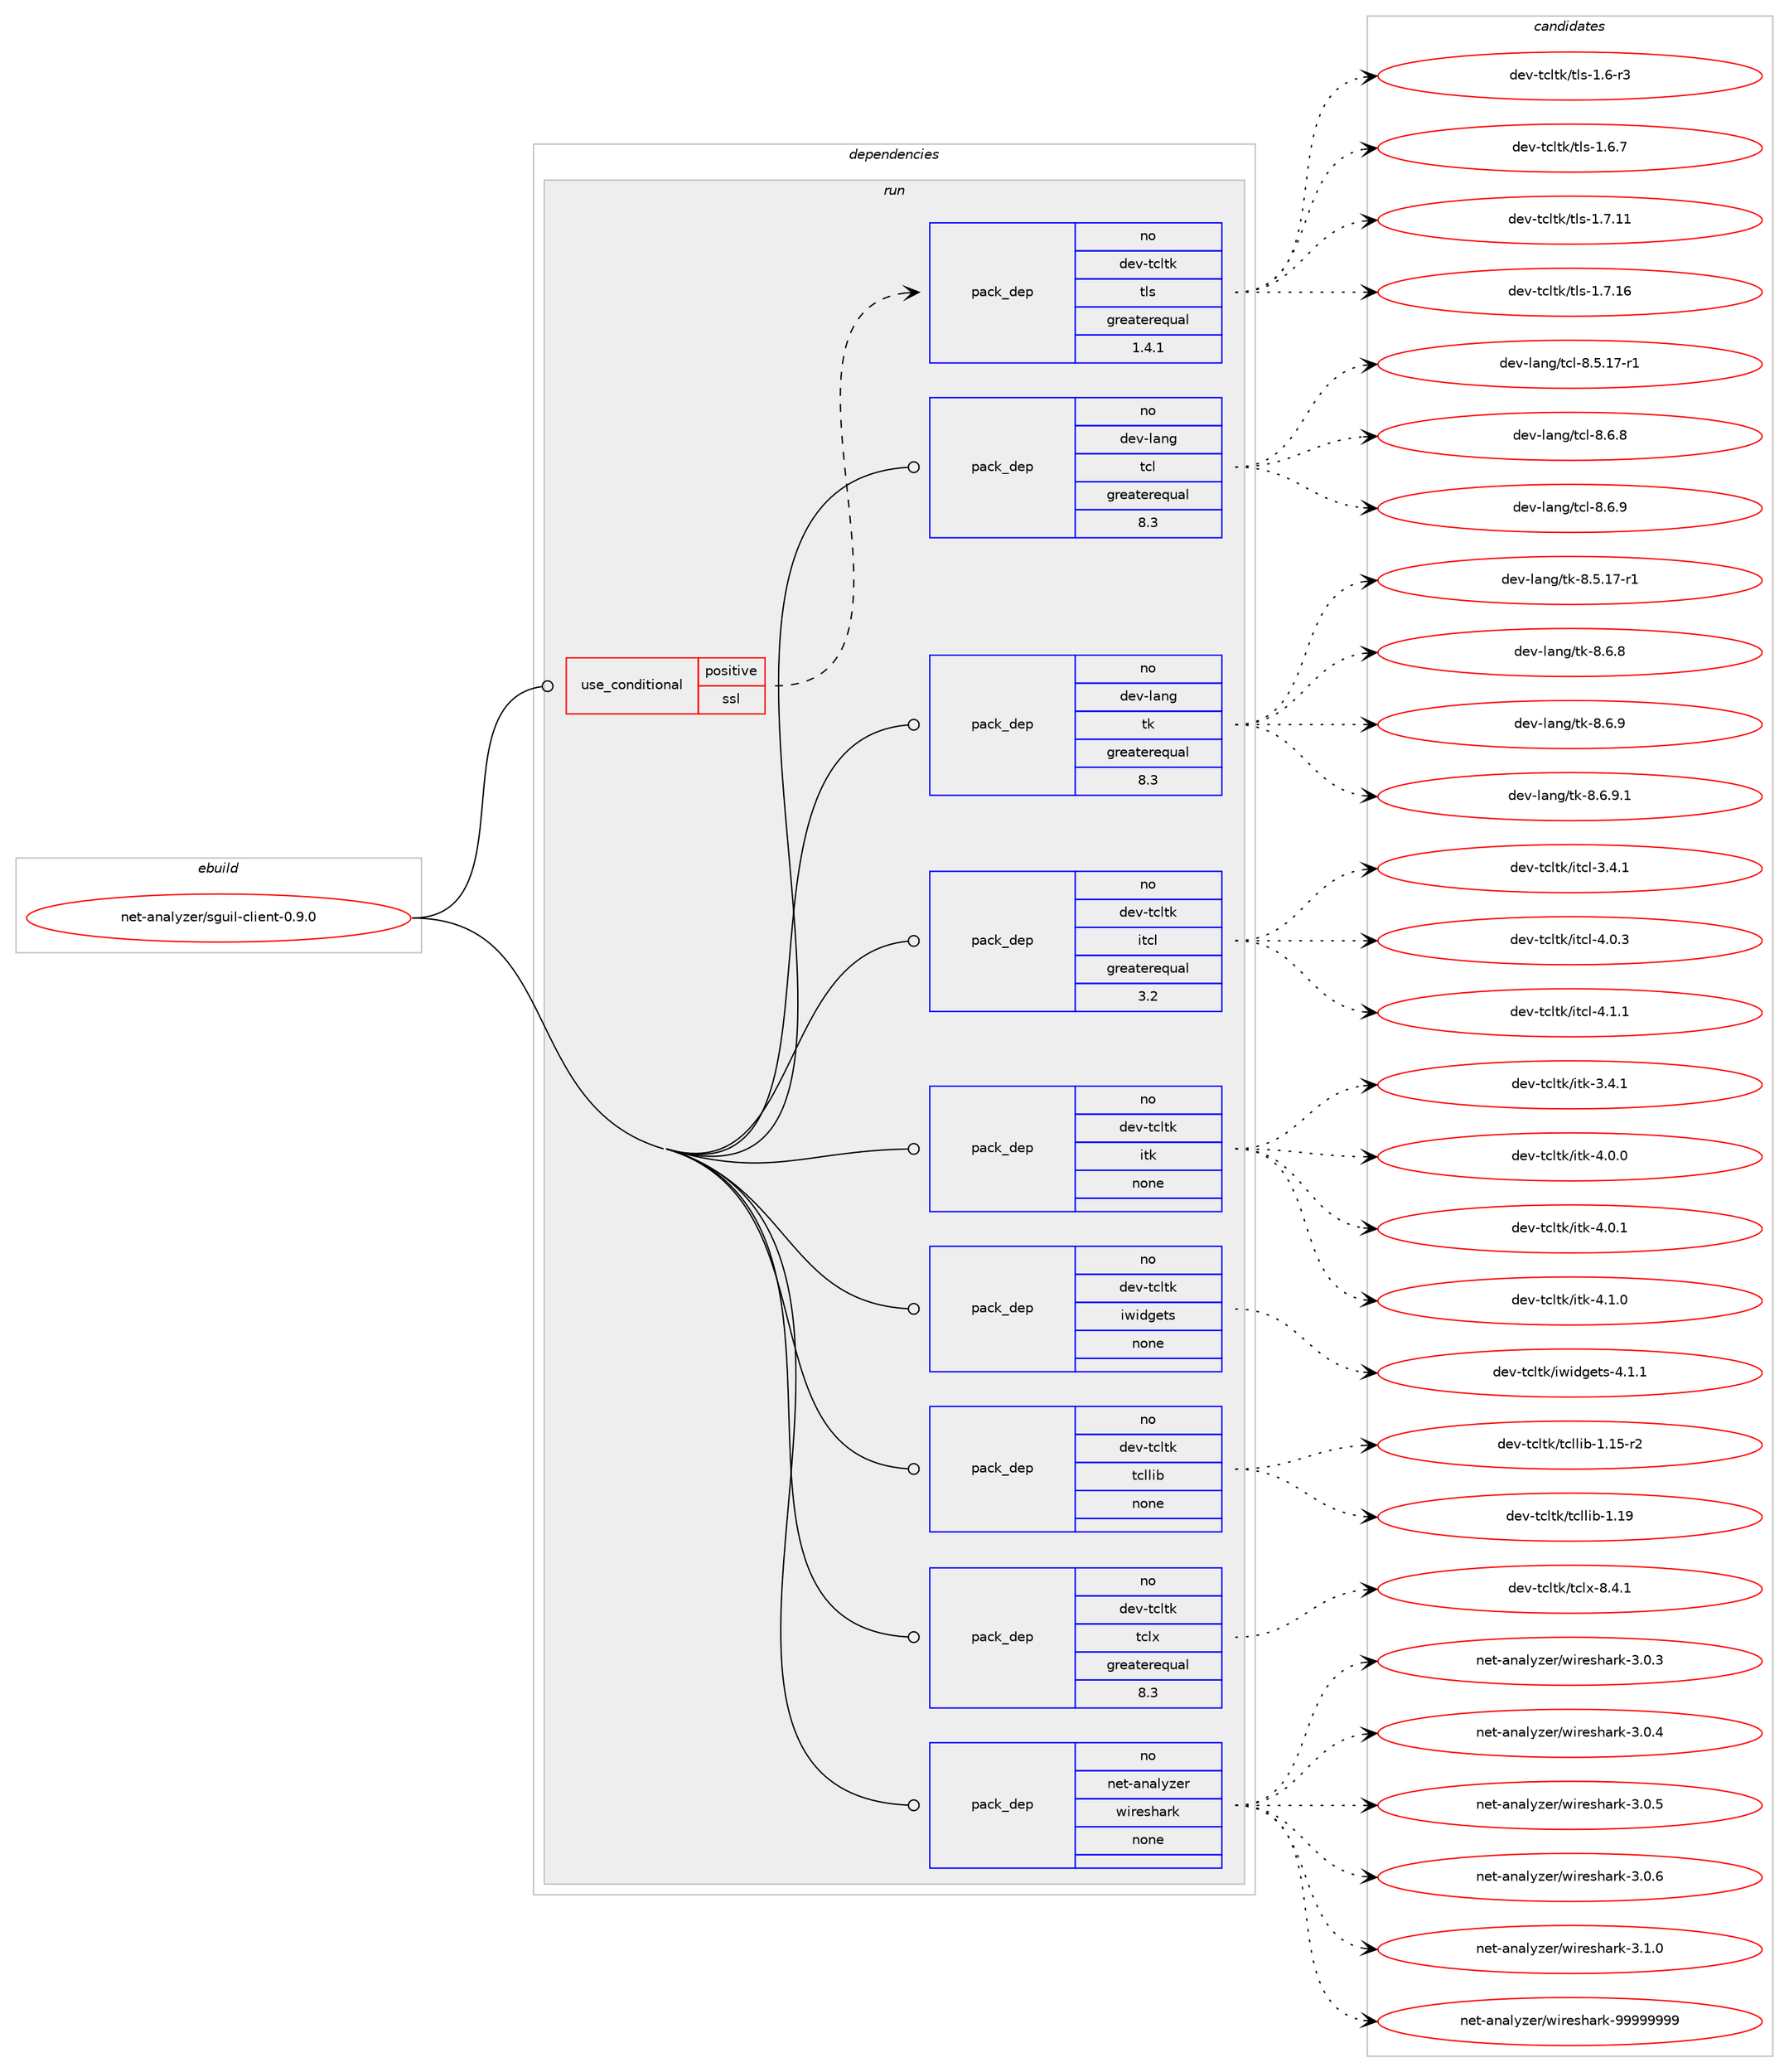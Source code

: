 digraph prolog {

# *************
# Graph options
# *************

newrank=true;
concentrate=true;
compound=true;
graph [rankdir=LR,fontname=Helvetica,fontsize=10,ranksep=1.5];#, ranksep=2.5, nodesep=0.2];
edge  [arrowhead=vee];
node  [fontname=Helvetica,fontsize=10];

# **********
# The ebuild
# **********

subgraph cluster_leftcol {
color=gray;
rank=same;
label=<<i>ebuild</i>>;
id [label="net-analyzer/sguil-client-0.9.0", color=red, width=4, href="../net-analyzer/sguil-client-0.9.0.svg"];
}

# ****************
# The dependencies
# ****************

subgraph cluster_midcol {
color=gray;
label=<<i>dependencies</i>>;
subgraph cluster_compile {
fillcolor="#eeeeee";
style=filled;
label=<<i>compile</i>>;
}
subgraph cluster_compileandrun {
fillcolor="#eeeeee";
style=filled;
label=<<i>compile and run</i>>;
}
subgraph cluster_run {
fillcolor="#eeeeee";
style=filled;
label=<<i>run</i>>;
subgraph cond198488 {
dependency815788 [label=<<TABLE BORDER="0" CELLBORDER="1" CELLSPACING="0" CELLPADDING="4"><TR><TD ROWSPAN="3" CELLPADDING="10">use_conditional</TD></TR><TR><TD>positive</TD></TR><TR><TD>ssl</TD></TR></TABLE>>, shape=none, color=red];
subgraph pack603043 {
dependency815789 [label=<<TABLE BORDER="0" CELLBORDER="1" CELLSPACING="0" CELLPADDING="4" WIDTH="220"><TR><TD ROWSPAN="6" CELLPADDING="30">pack_dep</TD></TR><TR><TD WIDTH="110">no</TD></TR><TR><TD>dev-tcltk</TD></TR><TR><TD>tls</TD></TR><TR><TD>greaterequal</TD></TR><TR><TD>1.4.1</TD></TR></TABLE>>, shape=none, color=blue];
}
dependency815788:e -> dependency815789:w [weight=20,style="dashed",arrowhead="vee"];
}
id:e -> dependency815788:w [weight=20,style="solid",arrowhead="odot"];
subgraph pack603044 {
dependency815790 [label=<<TABLE BORDER="0" CELLBORDER="1" CELLSPACING="0" CELLPADDING="4" WIDTH="220"><TR><TD ROWSPAN="6" CELLPADDING="30">pack_dep</TD></TR><TR><TD WIDTH="110">no</TD></TR><TR><TD>dev-lang</TD></TR><TR><TD>tcl</TD></TR><TR><TD>greaterequal</TD></TR><TR><TD>8.3</TD></TR></TABLE>>, shape=none, color=blue];
}
id:e -> dependency815790:w [weight=20,style="solid",arrowhead="odot"];
subgraph pack603045 {
dependency815791 [label=<<TABLE BORDER="0" CELLBORDER="1" CELLSPACING="0" CELLPADDING="4" WIDTH="220"><TR><TD ROWSPAN="6" CELLPADDING="30">pack_dep</TD></TR><TR><TD WIDTH="110">no</TD></TR><TR><TD>dev-lang</TD></TR><TR><TD>tk</TD></TR><TR><TD>greaterequal</TD></TR><TR><TD>8.3</TD></TR></TABLE>>, shape=none, color=blue];
}
id:e -> dependency815791:w [weight=20,style="solid",arrowhead="odot"];
subgraph pack603046 {
dependency815792 [label=<<TABLE BORDER="0" CELLBORDER="1" CELLSPACING="0" CELLPADDING="4" WIDTH="220"><TR><TD ROWSPAN="6" CELLPADDING="30">pack_dep</TD></TR><TR><TD WIDTH="110">no</TD></TR><TR><TD>dev-tcltk</TD></TR><TR><TD>itcl</TD></TR><TR><TD>greaterequal</TD></TR><TR><TD>3.2</TD></TR></TABLE>>, shape=none, color=blue];
}
id:e -> dependency815792:w [weight=20,style="solid",arrowhead="odot"];
subgraph pack603047 {
dependency815793 [label=<<TABLE BORDER="0" CELLBORDER="1" CELLSPACING="0" CELLPADDING="4" WIDTH="220"><TR><TD ROWSPAN="6" CELLPADDING="30">pack_dep</TD></TR><TR><TD WIDTH="110">no</TD></TR><TR><TD>dev-tcltk</TD></TR><TR><TD>itk</TD></TR><TR><TD>none</TD></TR><TR><TD></TD></TR></TABLE>>, shape=none, color=blue];
}
id:e -> dependency815793:w [weight=20,style="solid",arrowhead="odot"];
subgraph pack603048 {
dependency815794 [label=<<TABLE BORDER="0" CELLBORDER="1" CELLSPACING="0" CELLPADDING="4" WIDTH="220"><TR><TD ROWSPAN="6" CELLPADDING="30">pack_dep</TD></TR><TR><TD WIDTH="110">no</TD></TR><TR><TD>dev-tcltk</TD></TR><TR><TD>iwidgets</TD></TR><TR><TD>none</TD></TR><TR><TD></TD></TR></TABLE>>, shape=none, color=blue];
}
id:e -> dependency815794:w [weight=20,style="solid",arrowhead="odot"];
subgraph pack603049 {
dependency815795 [label=<<TABLE BORDER="0" CELLBORDER="1" CELLSPACING="0" CELLPADDING="4" WIDTH="220"><TR><TD ROWSPAN="6" CELLPADDING="30">pack_dep</TD></TR><TR><TD WIDTH="110">no</TD></TR><TR><TD>dev-tcltk</TD></TR><TR><TD>tcllib</TD></TR><TR><TD>none</TD></TR><TR><TD></TD></TR></TABLE>>, shape=none, color=blue];
}
id:e -> dependency815795:w [weight=20,style="solid",arrowhead="odot"];
subgraph pack603050 {
dependency815796 [label=<<TABLE BORDER="0" CELLBORDER="1" CELLSPACING="0" CELLPADDING="4" WIDTH="220"><TR><TD ROWSPAN="6" CELLPADDING="30">pack_dep</TD></TR><TR><TD WIDTH="110">no</TD></TR><TR><TD>dev-tcltk</TD></TR><TR><TD>tclx</TD></TR><TR><TD>greaterequal</TD></TR><TR><TD>8.3</TD></TR></TABLE>>, shape=none, color=blue];
}
id:e -> dependency815796:w [weight=20,style="solid",arrowhead="odot"];
subgraph pack603051 {
dependency815797 [label=<<TABLE BORDER="0" CELLBORDER="1" CELLSPACING="0" CELLPADDING="4" WIDTH="220"><TR><TD ROWSPAN="6" CELLPADDING="30">pack_dep</TD></TR><TR><TD WIDTH="110">no</TD></TR><TR><TD>net-analyzer</TD></TR><TR><TD>wireshark</TD></TR><TR><TD>none</TD></TR><TR><TD></TD></TR></TABLE>>, shape=none, color=blue];
}
id:e -> dependency815797:w [weight=20,style="solid",arrowhead="odot"];
}
}

# **************
# The candidates
# **************

subgraph cluster_choices {
rank=same;
color=gray;
label=<<i>candidates</i>>;

subgraph choice603043 {
color=black;
nodesep=1;
choice100101118451169910811610747116108115454946544511451 [label="dev-tcltk/tls-1.6-r3", color=red, width=4,href="../dev-tcltk/tls-1.6-r3.svg"];
choice100101118451169910811610747116108115454946544655 [label="dev-tcltk/tls-1.6.7", color=red, width=4,href="../dev-tcltk/tls-1.6.7.svg"];
choice10010111845116991081161074711610811545494655464949 [label="dev-tcltk/tls-1.7.11", color=red, width=4,href="../dev-tcltk/tls-1.7.11.svg"];
choice10010111845116991081161074711610811545494655464954 [label="dev-tcltk/tls-1.7.16", color=red, width=4,href="../dev-tcltk/tls-1.7.16.svg"];
dependency815789:e -> choice100101118451169910811610747116108115454946544511451:w [style=dotted,weight="100"];
dependency815789:e -> choice100101118451169910811610747116108115454946544655:w [style=dotted,weight="100"];
dependency815789:e -> choice10010111845116991081161074711610811545494655464949:w [style=dotted,weight="100"];
dependency815789:e -> choice10010111845116991081161074711610811545494655464954:w [style=dotted,weight="100"];
}
subgraph choice603044 {
color=black;
nodesep=1;
choice10010111845108971101034711699108455646534649554511449 [label="dev-lang/tcl-8.5.17-r1", color=red, width=4,href="../dev-lang/tcl-8.5.17-r1.svg"];
choice10010111845108971101034711699108455646544656 [label="dev-lang/tcl-8.6.8", color=red, width=4,href="../dev-lang/tcl-8.6.8.svg"];
choice10010111845108971101034711699108455646544657 [label="dev-lang/tcl-8.6.9", color=red, width=4,href="../dev-lang/tcl-8.6.9.svg"];
dependency815790:e -> choice10010111845108971101034711699108455646534649554511449:w [style=dotted,weight="100"];
dependency815790:e -> choice10010111845108971101034711699108455646544656:w [style=dotted,weight="100"];
dependency815790:e -> choice10010111845108971101034711699108455646544657:w [style=dotted,weight="100"];
}
subgraph choice603045 {
color=black;
nodesep=1;
choice100101118451089711010347116107455646534649554511449 [label="dev-lang/tk-8.5.17-r1", color=red, width=4,href="../dev-lang/tk-8.5.17-r1.svg"];
choice100101118451089711010347116107455646544656 [label="dev-lang/tk-8.6.8", color=red, width=4,href="../dev-lang/tk-8.6.8.svg"];
choice100101118451089711010347116107455646544657 [label="dev-lang/tk-8.6.9", color=red, width=4,href="../dev-lang/tk-8.6.9.svg"];
choice1001011184510897110103471161074556465446574649 [label="dev-lang/tk-8.6.9.1", color=red, width=4,href="../dev-lang/tk-8.6.9.1.svg"];
dependency815791:e -> choice100101118451089711010347116107455646534649554511449:w [style=dotted,weight="100"];
dependency815791:e -> choice100101118451089711010347116107455646544656:w [style=dotted,weight="100"];
dependency815791:e -> choice100101118451089711010347116107455646544657:w [style=dotted,weight="100"];
dependency815791:e -> choice1001011184510897110103471161074556465446574649:w [style=dotted,weight="100"];
}
subgraph choice603046 {
color=black;
nodesep=1;
choice10010111845116991081161074710511699108455146524649 [label="dev-tcltk/itcl-3.4.1", color=red, width=4,href="../dev-tcltk/itcl-3.4.1.svg"];
choice10010111845116991081161074710511699108455246484651 [label="dev-tcltk/itcl-4.0.3", color=red, width=4,href="../dev-tcltk/itcl-4.0.3.svg"];
choice10010111845116991081161074710511699108455246494649 [label="dev-tcltk/itcl-4.1.1", color=red, width=4,href="../dev-tcltk/itcl-4.1.1.svg"];
dependency815792:e -> choice10010111845116991081161074710511699108455146524649:w [style=dotted,weight="100"];
dependency815792:e -> choice10010111845116991081161074710511699108455246484651:w [style=dotted,weight="100"];
dependency815792:e -> choice10010111845116991081161074710511699108455246494649:w [style=dotted,weight="100"];
}
subgraph choice603047 {
color=black;
nodesep=1;
choice100101118451169910811610747105116107455146524649 [label="dev-tcltk/itk-3.4.1", color=red, width=4,href="../dev-tcltk/itk-3.4.1.svg"];
choice100101118451169910811610747105116107455246484648 [label="dev-tcltk/itk-4.0.0", color=red, width=4,href="../dev-tcltk/itk-4.0.0.svg"];
choice100101118451169910811610747105116107455246484649 [label="dev-tcltk/itk-4.0.1", color=red, width=4,href="../dev-tcltk/itk-4.0.1.svg"];
choice100101118451169910811610747105116107455246494648 [label="dev-tcltk/itk-4.1.0", color=red, width=4,href="../dev-tcltk/itk-4.1.0.svg"];
dependency815793:e -> choice100101118451169910811610747105116107455146524649:w [style=dotted,weight="100"];
dependency815793:e -> choice100101118451169910811610747105116107455246484648:w [style=dotted,weight="100"];
dependency815793:e -> choice100101118451169910811610747105116107455246484649:w [style=dotted,weight="100"];
dependency815793:e -> choice100101118451169910811610747105116107455246494648:w [style=dotted,weight="100"];
}
subgraph choice603048 {
color=black;
nodesep=1;
choice100101118451169910811610747105119105100103101116115455246494649 [label="dev-tcltk/iwidgets-4.1.1", color=red, width=4,href="../dev-tcltk/iwidgets-4.1.1.svg"];
dependency815794:e -> choice100101118451169910811610747105119105100103101116115455246494649:w [style=dotted,weight="100"];
}
subgraph choice603049 {
color=black;
nodesep=1;
choice100101118451169910811610747116991081081059845494649534511450 [label="dev-tcltk/tcllib-1.15-r2", color=red, width=4,href="../dev-tcltk/tcllib-1.15-r2.svg"];
choice10010111845116991081161074711699108108105984549464957 [label="dev-tcltk/tcllib-1.19", color=red, width=4,href="../dev-tcltk/tcllib-1.19.svg"];
dependency815795:e -> choice100101118451169910811610747116991081081059845494649534511450:w [style=dotted,weight="100"];
dependency815795:e -> choice10010111845116991081161074711699108108105984549464957:w [style=dotted,weight="100"];
}
subgraph choice603050 {
color=black;
nodesep=1;
choice10010111845116991081161074711699108120455646524649 [label="dev-tcltk/tclx-8.4.1", color=red, width=4,href="../dev-tcltk/tclx-8.4.1.svg"];
dependency815796:e -> choice10010111845116991081161074711699108120455646524649:w [style=dotted,weight="100"];
}
subgraph choice603051 {
color=black;
nodesep=1;
choice1101011164597110971081211221011144711910511410111510497114107455146484651 [label="net-analyzer/wireshark-3.0.3", color=red, width=4,href="../net-analyzer/wireshark-3.0.3.svg"];
choice1101011164597110971081211221011144711910511410111510497114107455146484652 [label="net-analyzer/wireshark-3.0.4", color=red, width=4,href="../net-analyzer/wireshark-3.0.4.svg"];
choice1101011164597110971081211221011144711910511410111510497114107455146484653 [label="net-analyzer/wireshark-3.0.5", color=red, width=4,href="../net-analyzer/wireshark-3.0.5.svg"];
choice1101011164597110971081211221011144711910511410111510497114107455146484654 [label="net-analyzer/wireshark-3.0.6", color=red, width=4,href="../net-analyzer/wireshark-3.0.6.svg"];
choice1101011164597110971081211221011144711910511410111510497114107455146494648 [label="net-analyzer/wireshark-3.1.0", color=red, width=4,href="../net-analyzer/wireshark-3.1.0.svg"];
choice1101011164597110971081211221011144711910511410111510497114107455757575757575757 [label="net-analyzer/wireshark-99999999", color=red, width=4,href="../net-analyzer/wireshark-99999999.svg"];
dependency815797:e -> choice1101011164597110971081211221011144711910511410111510497114107455146484651:w [style=dotted,weight="100"];
dependency815797:e -> choice1101011164597110971081211221011144711910511410111510497114107455146484652:w [style=dotted,weight="100"];
dependency815797:e -> choice1101011164597110971081211221011144711910511410111510497114107455146484653:w [style=dotted,weight="100"];
dependency815797:e -> choice1101011164597110971081211221011144711910511410111510497114107455146484654:w [style=dotted,weight="100"];
dependency815797:e -> choice1101011164597110971081211221011144711910511410111510497114107455146494648:w [style=dotted,weight="100"];
dependency815797:e -> choice1101011164597110971081211221011144711910511410111510497114107455757575757575757:w [style=dotted,weight="100"];
}
}

}
